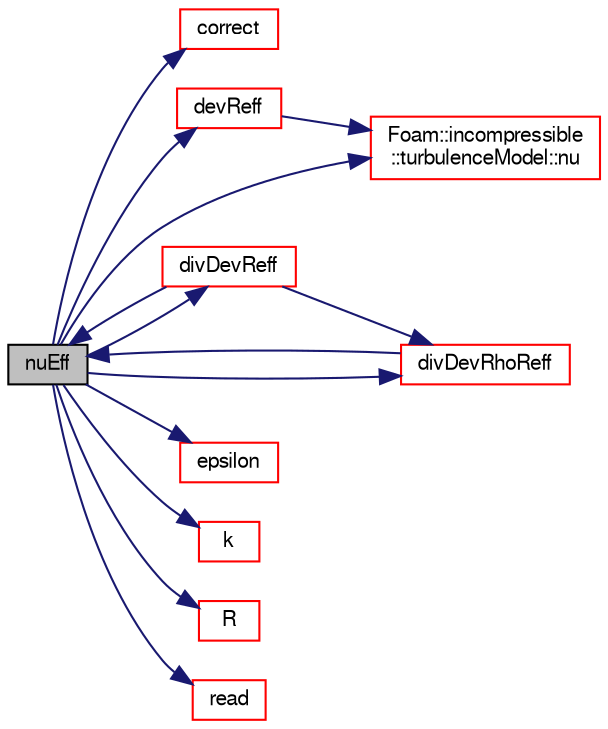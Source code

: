 digraph "nuEff"
{
  bgcolor="transparent";
  edge [fontname="FreeSans",fontsize="10",labelfontname="FreeSans",labelfontsize="10"];
  node [fontname="FreeSans",fontsize="10",shape=record];
  rankdir="LR";
  Node734 [label="nuEff",height=0.2,width=0.4,color="black", fillcolor="grey75", style="filled", fontcolor="black"];
  Node734 -> Node735 [color="midnightblue",fontsize="10",style="solid",fontname="FreeSans"];
  Node735 [label="correct",height=0.2,width=0.4,color="red",URL="$a31038.html#a3ae44b28050c3aa494c1d8e18cf618c1",tooltip="Correct the laminar viscosity. "];
  Node734 -> Node1087 [color="midnightblue",fontsize="10",style="solid",fontname="FreeSans"];
  Node1087 [label="devReff",height=0.2,width=0.4,color="red",URL="$a31038.html#a5449021fbe915095746a83606a000df4",tooltip="Return the effective stress tensor, i.e. the laminar stress. "];
  Node1087 -> Node1088 [color="midnightblue",fontsize="10",style="solid",fontname="FreeSans"];
  Node1088 [label="Foam::incompressible\l::turbulenceModel::nu",height=0.2,width=0.4,color="red",URL="$a31102.html#aa739f3daeda1884fecc84f2b36a24021",tooltip="Return the laminar viscosity. "];
  Node734 -> Node1103 [color="midnightblue",fontsize="10",style="solid",fontname="FreeSans"];
  Node1103 [label="divDevReff",height=0.2,width=0.4,color="red",URL="$a31038.html#a028ac2eaccc9a479009b15cc6e21a89e",tooltip="Return the source term for the momentum equation. "];
  Node1103 -> Node734 [color="midnightblue",fontsize="10",style="solid",fontname="FreeSans"];
  Node1103 -> Node1105 [color="midnightblue",fontsize="10",style="solid",fontname="FreeSans"];
  Node1105 [label="divDevRhoReff",height=0.2,width=0.4,color="red",URL="$a31038.html#a1d0345d58cf17e030967c2b77a4477d6",tooltip="Return the source term for the momentum equation. "];
  Node1105 -> Node734 [color="midnightblue",fontsize="10",style="solid",fontname="FreeSans"];
  Node734 -> Node1105 [color="midnightblue",fontsize="10",style="solid",fontname="FreeSans"];
  Node734 -> Node1107 [color="midnightblue",fontsize="10",style="solid",fontname="FreeSans"];
  Node1107 [label="epsilon",height=0.2,width=0.4,color="red",URL="$a31038.html#a7593db4148b0ba5155861a0292ec9c32",tooltip="Return the turbulence kinetic energy dissipation rate,. "];
  Node734 -> Node1110 [color="midnightblue",fontsize="10",style="solid",fontname="FreeSans"];
  Node1110 [label="k",height=0.2,width=0.4,color="red",URL="$a31038.html#a2e01d66cd4db498fd5e869ea66925978",tooltip="Return the turbulence kinetic energy, i.e. 0 for laminar flow. "];
  Node734 -> Node1088 [color="midnightblue",fontsize="10",style="solid",fontname="FreeSans"];
  Node734 -> Node1111 [color="midnightblue",fontsize="10",style="solid",fontname="FreeSans"];
  Node1111 [label="R",height=0.2,width=0.4,color="red",URL="$a31038.html#a89520ba1b936e6ffed0baac06d42349b",tooltip="Return the Reynolds stress tensor, i.e. 0 for laminar flow. "];
  Node734 -> Node1112 [color="midnightblue",fontsize="10",style="solid",fontname="FreeSans"];
  Node1112 [label="read",height=0.2,width=0.4,color="red",URL="$a31038.html#af816873151ddb0126e98bb2f914d8ed5",tooltip="Read RASProperties dictionary. "];
}
